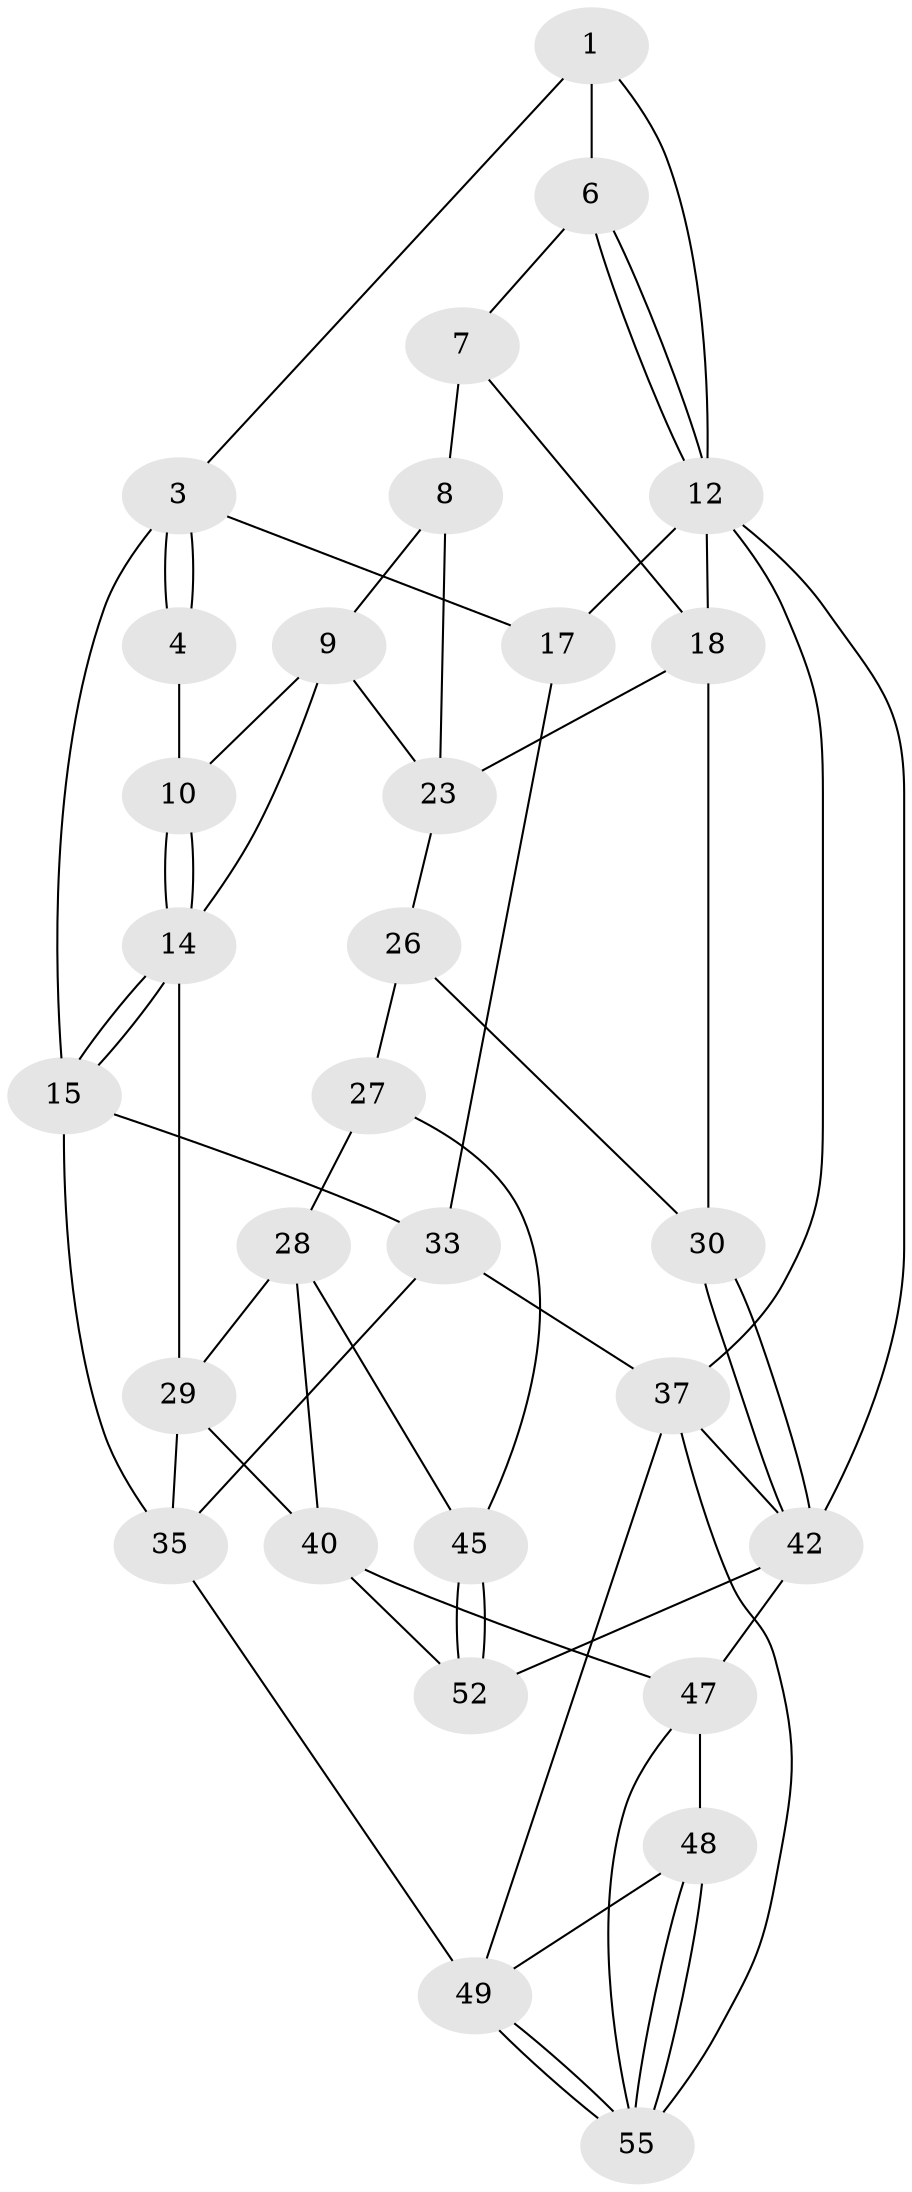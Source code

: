 // Generated by graph-tools (version 1.1) at 2025/52/02/27/25 19:52:41]
// undirected, 30 vertices, 63 edges
graph export_dot {
graph [start="1"]
  node [color=gray90,style=filled];
  1 [pos="+0.6236580076526593+0",super="+2"];
  3 [pos="+0.19153493080982056+0.010533402073168803",super="+16"];
  4 [pos="+0.3005289277182488+0.0524792647441895",super="+5"];
  6 [pos="+0.7683748256339091+0"];
  7 [pos="+0.7074207354939098+0.14553956504954857",super="+19"];
  8 [pos="+0.6968983292514701+0.16517715975895755",super="+20"];
  9 [pos="+0.6612135082994514+0.18831647381910827",super="+21"];
  10 [pos="+0.4762150838558953+0.18331007280976452",super="+11"];
  12 [pos="+1+0",super="+13"];
  14 [pos="+0.31336670738067957+0.4284676900954686",super="+22"];
  15 [pos="+0.287585561131286+0.4341146275995511",super="+32"];
  17 [pos="+0+0.35548095404140817"];
  18 [pos="+1+0.2509530127789352",super="+24"];
  23 [pos="+0.7871034007407669+0.4451357786755575",super="+25"];
  26 [pos="+0.7893148177482413+0.5078191512685554",super="+31"];
  27 [pos="+0.7126514507642899+0.6241329780477373",super="+44"];
  28 [pos="+0.5890372108678646+0.5975668877642658",super="+39"];
  29 [pos="+0.5867257481092832+0.5961422949697927",super="+34"];
  30 [pos="+1+0.8757765669573735"];
  33 [pos="+0+0.41774365328407687",super="+36"];
  35 [pos="+0.23243800953477958+0.6156409393109228",super="+43"];
  37 [pos="+0+1",super="+38"];
  40 [pos="+0.5182281912485306+0.8275432774391962",super="+41"];
  42 [pos="+1+1",super="+51"];
  45 [pos="+0.6938526286798143+0.7862277814203389",super="+46"];
  47 [pos="+0.4787300498897618+0.8582045001683662",super="+54"];
  48 [pos="+0.41753500722521264+0.8543627679924632"];
  49 [pos="+0.2828332019484615+0.8188161784901775",super="+50"];
  52 [pos="+0.7685460066360145+1",super="+53"];
  55 [pos="+0.3022312858009134+1",super="+56"];
  1 -- 6;
  1 -- 3;
  1 -- 12;
  3 -- 4;
  3 -- 4;
  3 -- 17;
  3 -- 15;
  4 -- 10 [weight=2];
  6 -- 7;
  6 -- 12;
  6 -- 12;
  7 -- 8 [weight=2];
  7 -- 18;
  8 -- 9;
  8 -- 23;
  9 -- 10;
  9 -- 14;
  9 -- 23;
  10 -- 14;
  10 -- 14;
  12 -- 18;
  12 -- 42;
  12 -- 17;
  12 -- 37;
  14 -- 15;
  14 -- 15;
  14 -- 29;
  15 -- 33;
  15 -- 35;
  17 -- 33;
  18 -- 30;
  18 -- 23;
  23 -- 26;
  26 -- 27 [weight=2];
  26 -- 30;
  27 -- 28;
  27 -- 45;
  28 -- 29;
  28 -- 40;
  28 -- 45;
  29 -- 35;
  29 -- 40;
  30 -- 42;
  30 -- 42;
  33 -- 37;
  33 -- 35;
  35 -- 49;
  37 -- 42;
  37 -- 55;
  37 -- 49;
  40 -- 47;
  40 -- 52;
  42 -- 52;
  42 -- 47;
  45 -- 52 [weight=2];
  45 -- 52;
  47 -- 48;
  47 -- 55;
  48 -- 49;
  48 -- 55;
  48 -- 55;
  49 -- 55;
  49 -- 55;
}
